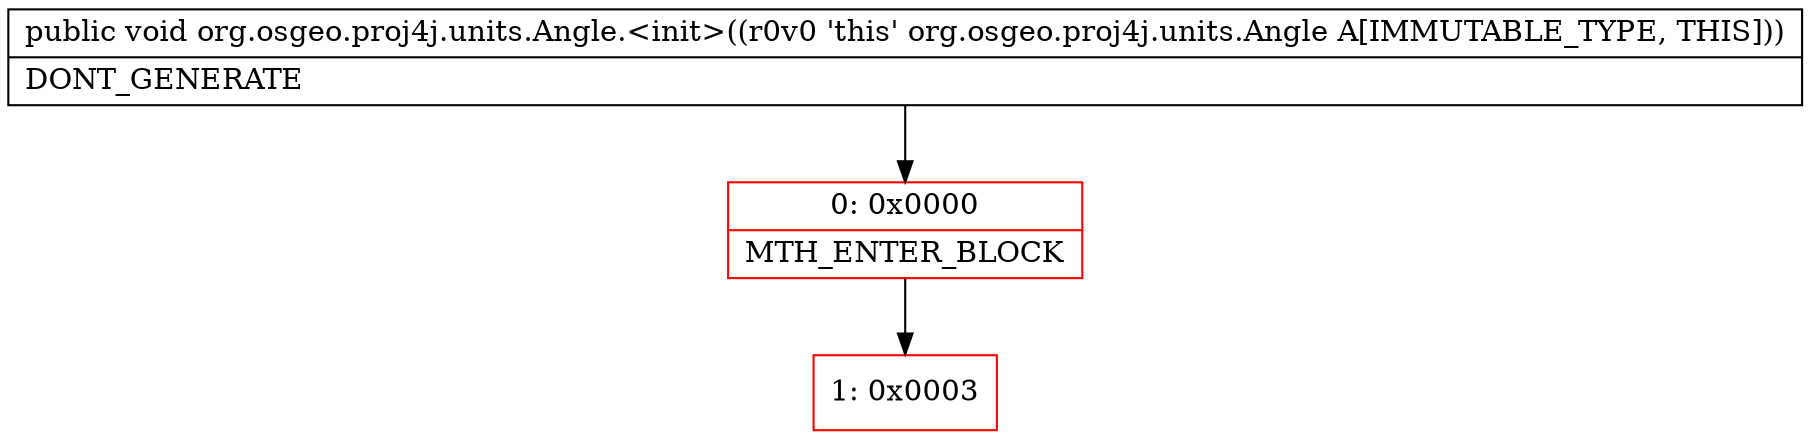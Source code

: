 digraph "CFG fororg.osgeo.proj4j.units.Angle.\<init\>()V" {
subgraph cluster_Region_1261575996 {
label = "R(0)";
node [shape=record,color=blue];
}
Node_0 [shape=record,color=red,label="{0\:\ 0x0000|MTH_ENTER_BLOCK\l}"];
Node_1 [shape=record,color=red,label="{1\:\ 0x0003}"];
MethodNode[shape=record,label="{public void org.osgeo.proj4j.units.Angle.\<init\>((r0v0 'this' org.osgeo.proj4j.units.Angle A[IMMUTABLE_TYPE, THIS]))  | DONT_GENERATE\l}"];
MethodNode -> Node_0;
Node_0 -> Node_1;
}

